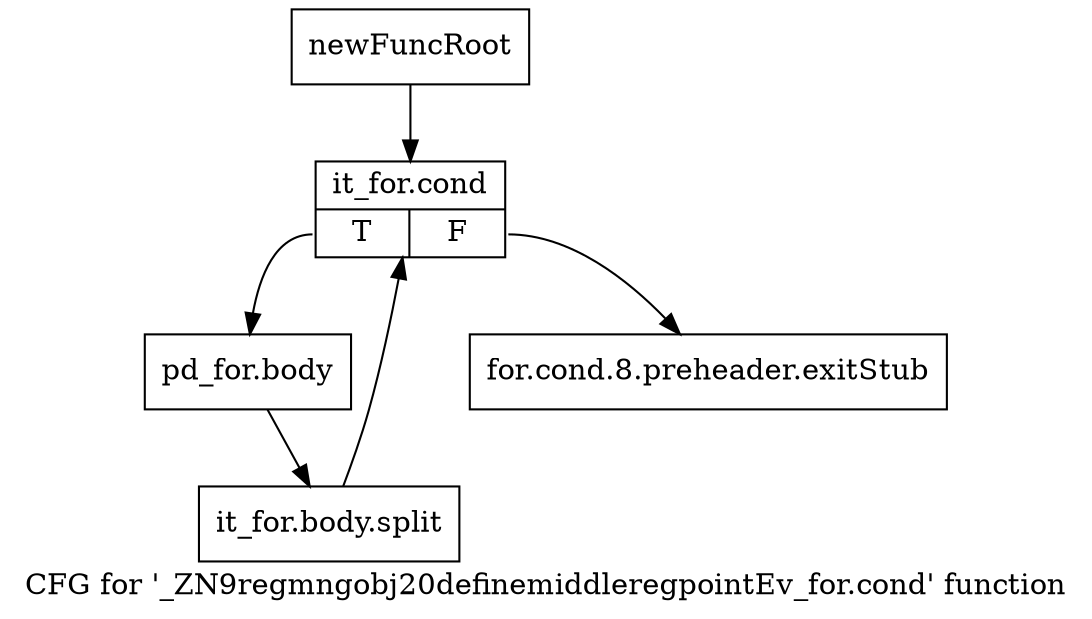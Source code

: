 digraph "CFG for '_ZN9regmngobj20definemiddleregpointEv_for.cond' function" {
	label="CFG for '_ZN9regmngobj20definemiddleregpointEv_for.cond' function";

	Node0x2464390 [shape=record,label="{newFuncRoot}"];
	Node0x2464390 -> Node0x2464430;
	Node0x24643e0 [shape=record,label="{for.cond.8.preheader.exitStub}"];
	Node0x2464430 [shape=record,label="{it_for.cond|{<s0>T|<s1>F}}"];
	Node0x2464430:s0 -> Node0x2464870;
	Node0x2464430:s1 -> Node0x24643e0;
	Node0x2464870 [shape=record,label="{pd_for.body}"];
	Node0x2464870 -> Node0x2576020;
	Node0x2576020 [shape=record,label="{it_for.body.split}"];
	Node0x2576020 -> Node0x2464430;
}
